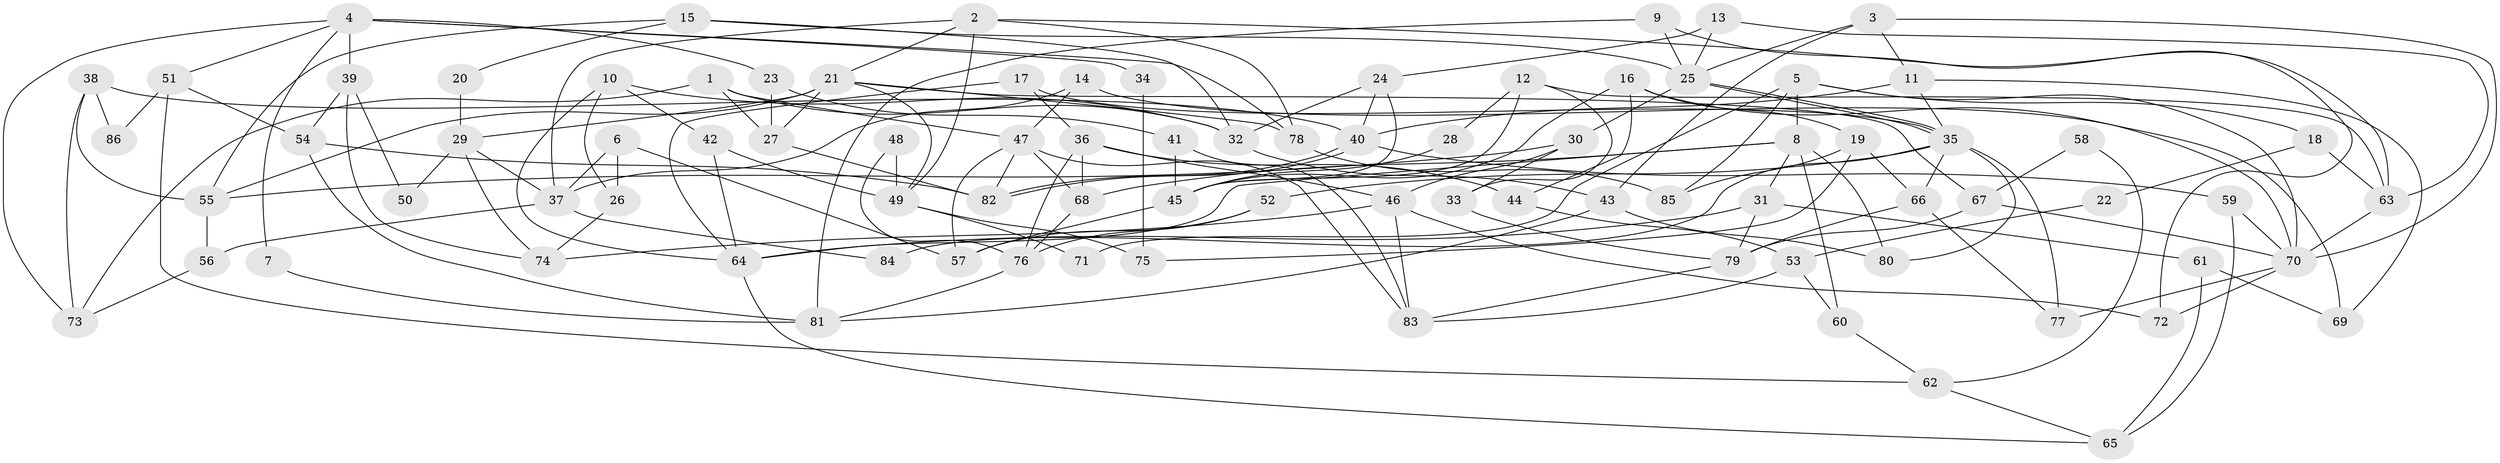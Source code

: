 // coarse degree distribution, {5: 0.11290322580645161, 9: 0.016129032258064516, 7: 0.03225806451612903, 2: 0.1774193548387097, 6: 0.0967741935483871, 8: 0.03225806451612903, 4: 0.25806451612903225, 12: 0.016129032258064516, 3: 0.22580645161290322, 13: 0.03225806451612903}
// Generated by graph-tools (version 1.1) at 2025/50/03/04/25 22:50:58]
// undirected, 86 vertices, 172 edges
graph export_dot {
  node [color=gray90,style=filled];
  1;
  2;
  3;
  4;
  5;
  6;
  7;
  8;
  9;
  10;
  11;
  12;
  13;
  14;
  15;
  16;
  17;
  18;
  19;
  20;
  21;
  22;
  23;
  24;
  25;
  26;
  27;
  28;
  29;
  30;
  31;
  32;
  33;
  34;
  35;
  36;
  37;
  38;
  39;
  40;
  41;
  42;
  43;
  44;
  45;
  46;
  47;
  48;
  49;
  50;
  51;
  52;
  53;
  54;
  55;
  56;
  57;
  58;
  59;
  60;
  61;
  62;
  63;
  64;
  65;
  66;
  67;
  68;
  69;
  70;
  71;
  72;
  73;
  74;
  75;
  76;
  77;
  78;
  79;
  80;
  81;
  82;
  83;
  84;
  85;
  86;
  1 -- 47;
  1 -- 32;
  1 -- 27;
  1 -- 73;
  2 -- 78;
  2 -- 21;
  2 -- 37;
  2 -- 49;
  2 -- 63;
  3 -- 70;
  3 -- 25;
  3 -- 11;
  3 -- 43;
  4 -- 78;
  4 -- 73;
  4 -- 7;
  4 -- 23;
  4 -- 34;
  4 -- 39;
  4 -- 51;
  5 -- 8;
  5 -- 70;
  5 -- 18;
  5 -- 71;
  5 -- 85;
  6 -- 26;
  6 -- 37;
  6 -- 57;
  7 -- 81;
  8 -- 60;
  8 -- 31;
  8 -- 64;
  8 -- 68;
  8 -- 80;
  9 -- 81;
  9 -- 25;
  9 -- 72;
  10 -- 42;
  10 -- 32;
  10 -- 26;
  10 -- 64;
  11 -- 35;
  11 -- 40;
  11 -- 69;
  12 -- 45;
  12 -- 63;
  12 -- 28;
  12 -- 33;
  13 -- 63;
  13 -- 24;
  13 -- 25;
  14 -- 47;
  14 -- 37;
  14 -- 69;
  15 -- 55;
  15 -- 25;
  15 -- 20;
  15 -- 32;
  16 -- 70;
  16 -- 45;
  16 -- 19;
  16 -- 44;
  17 -- 64;
  17 -- 36;
  17 -- 35;
  18 -- 63;
  18 -- 22;
  19 -- 66;
  19 -- 75;
  19 -- 85;
  20 -- 29;
  21 -- 67;
  21 -- 29;
  21 -- 27;
  21 -- 49;
  21 -- 55;
  21 -- 78;
  22 -- 53;
  23 -- 27;
  23 -- 41;
  24 -- 32;
  24 -- 40;
  24 -- 45;
  25 -- 35;
  25 -- 35;
  25 -- 30;
  26 -- 74;
  27 -- 82;
  28 -- 45;
  29 -- 37;
  29 -- 74;
  29 -- 50;
  30 -- 33;
  30 -- 46;
  30 -- 55;
  31 -- 64;
  31 -- 61;
  31 -- 79;
  32 -- 43;
  33 -- 79;
  34 -- 75;
  35 -- 52;
  35 -- 66;
  35 -- 77;
  35 -- 80;
  35 -- 84;
  36 -- 76;
  36 -- 68;
  36 -- 44;
  36 -- 46;
  37 -- 56;
  37 -- 84;
  38 -- 55;
  38 -- 40;
  38 -- 73;
  38 -- 86;
  39 -- 54;
  39 -- 50;
  39 -- 74;
  40 -- 82;
  40 -- 82;
  40 -- 59;
  41 -- 45;
  41 -- 83;
  42 -- 64;
  42 -- 49;
  43 -- 80;
  43 -- 81;
  44 -- 53;
  45 -- 57;
  46 -- 72;
  46 -- 74;
  46 -- 83;
  47 -- 83;
  47 -- 82;
  47 -- 57;
  47 -- 68;
  48 -- 49;
  48 -- 76;
  49 -- 71;
  49 -- 75;
  51 -- 54;
  51 -- 62;
  51 -- 86;
  52 -- 57;
  52 -- 76;
  53 -- 83;
  53 -- 60;
  54 -- 81;
  54 -- 82;
  55 -- 56;
  56 -- 73;
  58 -- 62;
  58 -- 67;
  59 -- 70;
  59 -- 65;
  60 -- 62;
  61 -- 65;
  61 -- 69;
  62 -- 65;
  63 -- 70;
  64 -- 65;
  66 -- 79;
  66 -- 77;
  67 -- 70;
  67 -- 79;
  68 -- 76;
  70 -- 72;
  70 -- 77;
  76 -- 81;
  78 -- 85;
  79 -- 83;
}
